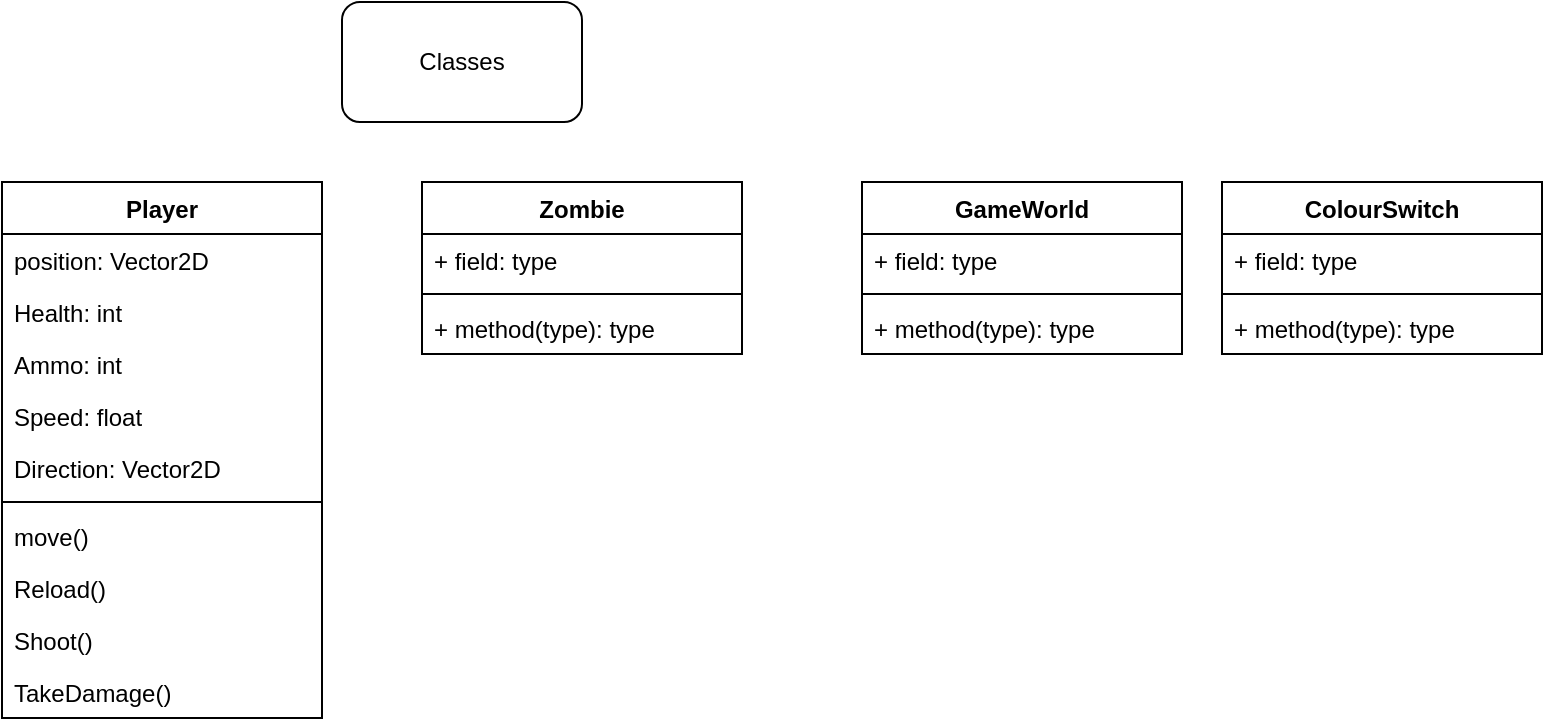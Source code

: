 <mxfile version="24.7.7">
  <diagram id="C5RBs43oDa-KdzZeNtuy" name="Page-1">
    <mxGraphModel dx="1249" dy="539" grid="1" gridSize="10" guides="1" tooltips="1" connect="1" arrows="1" fold="1" page="1" pageScale="1" pageWidth="827" pageHeight="1169" math="0" shadow="0">
      <root>
        <mxCell id="WIyWlLk6GJQsqaUBKTNV-0" />
        <mxCell id="WIyWlLk6GJQsqaUBKTNV-1" parent="WIyWlLk6GJQsqaUBKTNV-0" />
        <mxCell id="g336cpwbbnY7HBoy5sLT-0" value="Classes" style="rounded=1;whiteSpace=wrap;html=1;" vertex="1" parent="WIyWlLk6GJQsqaUBKTNV-1">
          <mxGeometry x="210" y="80" width="120" height="60" as="geometry" />
        </mxCell>
        <mxCell id="g336cpwbbnY7HBoy5sLT-2" value="Player" style="swimlane;fontStyle=1;align=center;verticalAlign=top;childLayout=stackLayout;horizontal=1;startSize=26;horizontalStack=0;resizeParent=1;resizeParentMax=0;resizeLast=0;collapsible=1;marginBottom=0;whiteSpace=wrap;html=1;" vertex="1" parent="WIyWlLk6GJQsqaUBKTNV-1">
          <mxGeometry x="40" y="170" width="160" height="268" as="geometry" />
        </mxCell>
        <mxCell id="g336cpwbbnY7HBoy5sLT-3" value="position: Vector2D&lt;div&gt;&lt;br&gt;&lt;/div&gt;" style="text;strokeColor=none;fillColor=none;align=left;verticalAlign=top;spacingLeft=4;spacingRight=4;overflow=hidden;rotatable=0;points=[[0,0.5],[1,0.5]];portConstraint=eastwest;whiteSpace=wrap;html=1;" vertex="1" parent="g336cpwbbnY7HBoy5sLT-2">
          <mxGeometry y="26" width="160" height="26" as="geometry" />
        </mxCell>
        <mxCell id="g336cpwbbnY7HBoy5sLT-6" value="Health: int" style="text;strokeColor=none;fillColor=none;align=left;verticalAlign=top;spacingLeft=4;spacingRight=4;overflow=hidden;rotatable=0;points=[[0,0.5],[1,0.5]];portConstraint=eastwest;whiteSpace=wrap;html=1;" vertex="1" parent="g336cpwbbnY7HBoy5sLT-2">
          <mxGeometry y="52" width="160" height="26" as="geometry" />
        </mxCell>
        <mxCell id="g336cpwbbnY7HBoy5sLT-7" value="Ammo: int" style="text;strokeColor=none;fillColor=none;align=left;verticalAlign=top;spacingLeft=4;spacingRight=4;overflow=hidden;rotatable=0;points=[[0,0.5],[1,0.5]];portConstraint=eastwest;whiteSpace=wrap;html=1;" vertex="1" parent="g336cpwbbnY7HBoy5sLT-2">
          <mxGeometry y="78" width="160" height="26" as="geometry" />
        </mxCell>
        <mxCell id="g336cpwbbnY7HBoy5sLT-8" value="Speed: float" style="text;strokeColor=none;fillColor=none;align=left;verticalAlign=top;spacingLeft=4;spacingRight=4;overflow=hidden;rotatable=0;points=[[0,0.5],[1,0.5]];portConstraint=eastwest;whiteSpace=wrap;html=1;" vertex="1" parent="g336cpwbbnY7HBoy5sLT-2">
          <mxGeometry y="104" width="160" height="26" as="geometry" />
        </mxCell>
        <mxCell id="g336cpwbbnY7HBoy5sLT-9" value="Direction: Vector2D" style="text;strokeColor=none;fillColor=none;align=left;verticalAlign=top;spacingLeft=4;spacingRight=4;overflow=hidden;rotatable=0;points=[[0,0.5],[1,0.5]];portConstraint=eastwest;whiteSpace=wrap;html=1;" vertex="1" parent="g336cpwbbnY7HBoy5sLT-2">
          <mxGeometry y="130" width="160" height="26" as="geometry" />
        </mxCell>
        <mxCell id="g336cpwbbnY7HBoy5sLT-4" value="" style="line;strokeWidth=1;fillColor=none;align=left;verticalAlign=middle;spacingTop=-1;spacingLeft=3;spacingRight=3;rotatable=0;labelPosition=right;points=[];portConstraint=eastwest;strokeColor=inherit;" vertex="1" parent="g336cpwbbnY7HBoy5sLT-2">
          <mxGeometry y="156" width="160" height="8" as="geometry" />
        </mxCell>
        <mxCell id="g336cpwbbnY7HBoy5sLT-5" value="move()" style="text;strokeColor=none;fillColor=none;align=left;verticalAlign=top;spacingLeft=4;spacingRight=4;overflow=hidden;rotatable=0;points=[[0,0.5],[1,0.5]];portConstraint=eastwest;whiteSpace=wrap;html=1;" vertex="1" parent="g336cpwbbnY7HBoy5sLT-2">
          <mxGeometry y="164" width="160" height="26" as="geometry" />
        </mxCell>
        <mxCell id="g336cpwbbnY7HBoy5sLT-12" value="Reload()" style="text;strokeColor=none;fillColor=none;align=left;verticalAlign=top;spacingLeft=4;spacingRight=4;overflow=hidden;rotatable=0;points=[[0,0.5],[1,0.5]];portConstraint=eastwest;whiteSpace=wrap;html=1;" vertex="1" parent="g336cpwbbnY7HBoy5sLT-2">
          <mxGeometry y="190" width="160" height="26" as="geometry" />
        </mxCell>
        <mxCell id="g336cpwbbnY7HBoy5sLT-14" value="Shoot()" style="text;strokeColor=none;fillColor=none;align=left;verticalAlign=top;spacingLeft=4;spacingRight=4;overflow=hidden;rotatable=0;points=[[0,0.5],[1,0.5]];portConstraint=eastwest;whiteSpace=wrap;html=1;" vertex="1" parent="g336cpwbbnY7HBoy5sLT-2">
          <mxGeometry y="216" width="160" height="26" as="geometry" />
        </mxCell>
        <mxCell id="g336cpwbbnY7HBoy5sLT-15" value="TakeDamage()" style="text;strokeColor=none;fillColor=none;align=left;verticalAlign=top;spacingLeft=4;spacingRight=4;overflow=hidden;rotatable=0;points=[[0,0.5],[1,0.5]];portConstraint=eastwest;whiteSpace=wrap;html=1;" vertex="1" parent="g336cpwbbnY7HBoy5sLT-2">
          <mxGeometry y="242" width="160" height="26" as="geometry" />
        </mxCell>
        <mxCell id="g336cpwbbnY7HBoy5sLT-21" value="Zombie" style="swimlane;fontStyle=1;align=center;verticalAlign=top;childLayout=stackLayout;horizontal=1;startSize=26;horizontalStack=0;resizeParent=1;resizeParentMax=0;resizeLast=0;collapsible=1;marginBottom=0;whiteSpace=wrap;html=1;" vertex="1" parent="WIyWlLk6GJQsqaUBKTNV-1">
          <mxGeometry x="250" y="170" width="160" height="86" as="geometry" />
        </mxCell>
        <mxCell id="g336cpwbbnY7HBoy5sLT-22" value="+ field: type" style="text;strokeColor=none;fillColor=none;align=left;verticalAlign=top;spacingLeft=4;spacingRight=4;overflow=hidden;rotatable=0;points=[[0,0.5],[1,0.5]];portConstraint=eastwest;whiteSpace=wrap;html=1;" vertex="1" parent="g336cpwbbnY7HBoy5sLT-21">
          <mxGeometry y="26" width="160" height="26" as="geometry" />
        </mxCell>
        <mxCell id="g336cpwbbnY7HBoy5sLT-23" value="" style="line;strokeWidth=1;fillColor=none;align=left;verticalAlign=middle;spacingTop=-1;spacingLeft=3;spacingRight=3;rotatable=0;labelPosition=right;points=[];portConstraint=eastwest;strokeColor=inherit;" vertex="1" parent="g336cpwbbnY7HBoy5sLT-21">
          <mxGeometry y="52" width="160" height="8" as="geometry" />
        </mxCell>
        <mxCell id="g336cpwbbnY7HBoy5sLT-24" value="+ method(type): type" style="text;strokeColor=none;fillColor=none;align=left;verticalAlign=top;spacingLeft=4;spacingRight=4;overflow=hidden;rotatable=0;points=[[0,0.5],[1,0.5]];portConstraint=eastwest;whiteSpace=wrap;html=1;" vertex="1" parent="g336cpwbbnY7HBoy5sLT-21">
          <mxGeometry y="60" width="160" height="26" as="geometry" />
        </mxCell>
        <mxCell id="g336cpwbbnY7HBoy5sLT-25" value="GameWorld" style="swimlane;fontStyle=1;align=center;verticalAlign=top;childLayout=stackLayout;horizontal=1;startSize=26;horizontalStack=0;resizeParent=1;resizeParentMax=0;resizeLast=0;collapsible=1;marginBottom=0;whiteSpace=wrap;html=1;" vertex="1" parent="WIyWlLk6GJQsqaUBKTNV-1">
          <mxGeometry x="470" y="170" width="160" height="86" as="geometry" />
        </mxCell>
        <mxCell id="g336cpwbbnY7HBoy5sLT-26" value="+ field: type" style="text;strokeColor=none;fillColor=none;align=left;verticalAlign=top;spacingLeft=4;spacingRight=4;overflow=hidden;rotatable=0;points=[[0,0.5],[1,0.5]];portConstraint=eastwest;whiteSpace=wrap;html=1;" vertex="1" parent="g336cpwbbnY7HBoy5sLT-25">
          <mxGeometry y="26" width="160" height="26" as="geometry" />
        </mxCell>
        <mxCell id="g336cpwbbnY7HBoy5sLT-27" value="" style="line;strokeWidth=1;fillColor=none;align=left;verticalAlign=middle;spacingTop=-1;spacingLeft=3;spacingRight=3;rotatable=0;labelPosition=right;points=[];portConstraint=eastwest;strokeColor=inherit;" vertex="1" parent="g336cpwbbnY7HBoy5sLT-25">
          <mxGeometry y="52" width="160" height="8" as="geometry" />
        </mxCell>
        <mxCell id="g336cpwbbnY7HBoy5sLT-28" value="+ method(type): type" style="text;strokeColor=none;fillColor=none;align=left;verticalAlign=top;spacingLeft=4;spacingRight=4;overflow=hidden;rotatable=0;points=[[0,0.5],[1,0.5]];portConstraint=eastwest;whiteSpace=wrap;html=1;" vertex="1" parent="g336cpwbbnY7HBoy5sLT-25">
          <mxGeometry y="60" width="160" height="26" as="geometry" />
        </mxCell>
        <mxCell id="g336cpwbbnY7HBoy5sLT-29" value="ColourSwitch" style="swimlane;fontStyle=1;align=center;verticalAlign=top;childLayout=stackLayout;horizontal=1;startSize=26;horizontalStack=0;resizeParent=1;resizeParentMax=0;resizeLast=0;collapsible=1;marginBottom=0;whiteSpace=wrap;html=1;" vertex="1" parent="WIyWlLk6GJQsqaUBKTNV-1">
          <mxGeometry x="650" y="170" width="160" height="86" as="geometry" />
        </mxCell>
        <mxCell id="g336cpwbbnY7HBoy5sLT-30" value="+ field: type" style="text;strokeColor=none;fillColor=none;align=left;verticalAlign=top;spacingLeft=4;spacingRight=4;overflow=hidden;rotatable=0;points=[[0,0.5],[1,0.5]];portConstraint=eastwest;whiteSpace=wrap;html=1;" vertex="1" parent="g336cpwbbnY7HBoy5sLT-29">
          <mxGeometry y="26" width="160" height="26" as="geometry" />
        </mxCell>
        <mxCell id="g336cpwbbnY7HBoy5sLT-31" value="" style="line;strokeWidth=1;fillColor=none;align=left;verticalAlign=middle;spacingTop=-1;spacingLeft=3;spacingRight=3;rotatable=0;labelPosition=right;points=[];portConstraint=eastwest;strokeColor=inherit;" vertex="1" parent="g336cpwbbnY7HBoy5sLT-29">
          <mxGeometry y="52" width="160" height="8" as="geometry" />
        </mxCell>
        <mxCell id="g336cpwbbnY7HBoy5sLT-32" value="+ method(type): type" style="text;strokeColor=none;fillColor=none;align=left;verticalAlign=top;spacingLeft=4;spacingRight=4;overflow=hidden;rotatable=0;points=[[0,0.5],[1,0.5]];portConstraint=eastwest;whiteSpace=wrap;html=1;" vertex="1" parent="g336cpwbbnY7HBoy5sLT-29">
          <mxGeometry y="60" width="160" height="26" as="geometry" />
        </mxCell>
      </root>
    </mxGraphModel>
  </diagram>
</mxfile>
